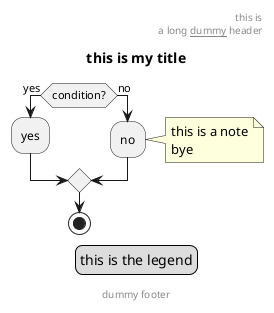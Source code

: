 @startuml

title this is my title

if (condition?) then (yes)
    :yes;
else (no)
    :no;
    note right
    this is a note
    bye
    end note
endif

stop

legend
this is the legend
endlegend

footer dummy footer
header
this is
a long __dummy__ header
end header

@enduml

